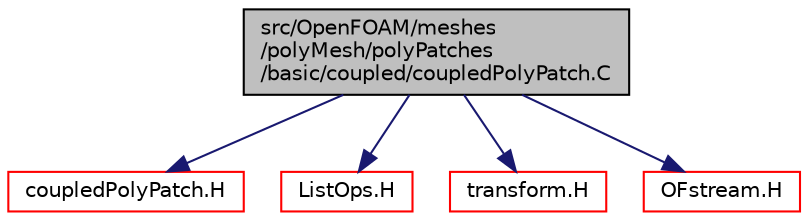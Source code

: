 digraph "src/OpenFOAM/meshes/polyMesh/polyPatches/basic/coupled/coupledPolyPatch.C"
{
  bgcolor="transparent";
  edge [fontname="Helvetica",fontsize="10",labelfontname="Helvetica",labelfontsize="10"];
  node [fontname="Helvetica",fontsize="10",shape=record];
  Node0 [label="src/OpenFOAM/meshes\l/polyMesh/polyPatches\l/basic/coupled/coupledPolyPatch.C",height=0.2,width=0.4,color="black", fillcolor="grey75", style="filled", fontcolor="black"];
  Node0 -> Node1 [color="midnightblue",fontsize="10",style="solid",fontname="Helvetica"];
  Node1 [label="coupledPolyPatch.H",height=0.2,width=0.4,color="red",URL="$a12443.html"];
  Node0 -> Node113 [color="midnightblue",fontsize="10",style="solid",fontname="Helvetica"];
  Node113 [label="ListOps.H",height=0.2,width=0.4,color="red",URL="$a09389.html",tooltip="Various functions to operate on Lists. "];
  Node0 -> Node171 [color="midnightblue",fontsize="10",style="solid",fontname="Helvetica"];
  Node171 [label="transform.H",height=0.2,width=0.4,color="red",URL="$a13637.html",tooltip="3D tensor transformation operations. "];
  Node0 -> Node173 [color="midnightblue",fontsize="10",style="solid",fontname="Helvetica"];
  Node173 [label="OFstream.H",height=0.2,width=0.4,color="red",URL="$a09791.html"];
}
